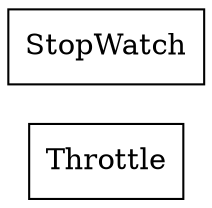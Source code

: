 strict digraph class_diagram {
  rankdir=LR;
  TypeThrottle[
    label="Throttle",
    URL="Throttle.html",
    tooltip="com.sekati.time.Throttle",
    shape="record"
  ];
  TypeStopWatch[
    label="StopWatch",
    URL="StopWatch.html",
    tooltip="com.sekati.time.StopWatch",
    shape="record"
  ];
}
